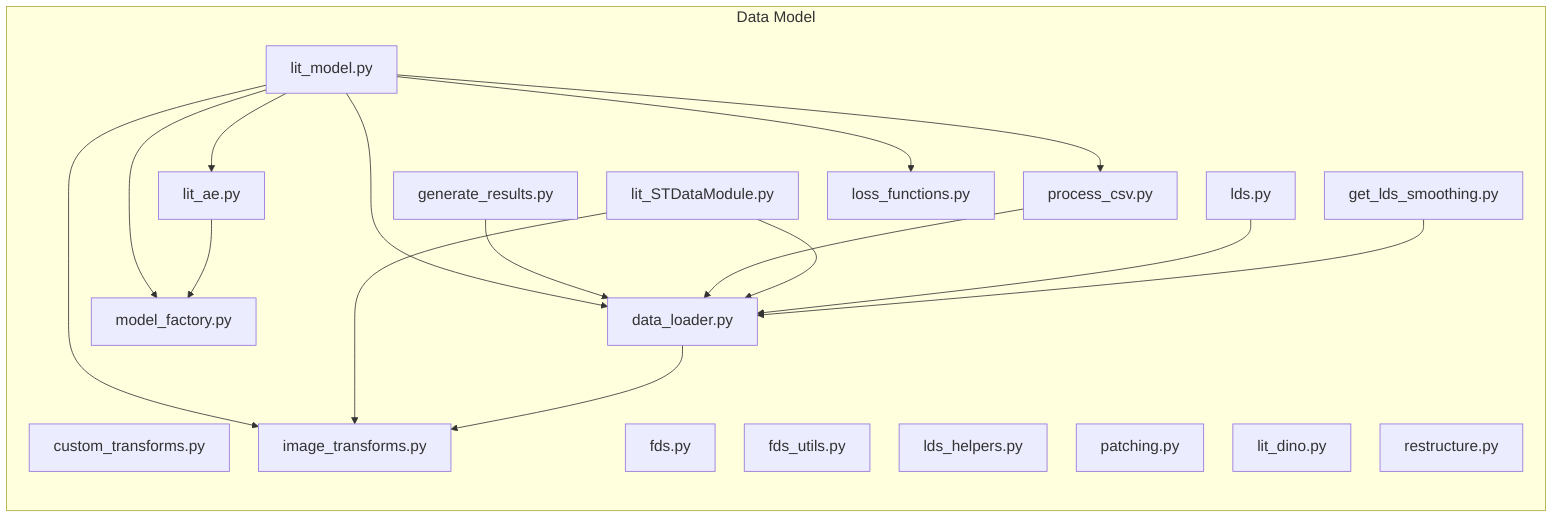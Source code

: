 %%{init:{
  "securityLevel":"loose",
  "flowchart":{"htmlLabels":true,"nodeSpacing":36,"rankSpacing":72,"useMaxWidth":true},
  "themeVariables":{"fontSize":"19px"}
}}%%
flowchart TB
subgraph Data_Model [Data Model]
  direction TB
  script_data_processing_custom_transforms_py[custom_transforms.py];
  script_data_processing_data_loader_py[data_loader.py];
  script_data_processing_fds_py[fds.py];
  script_data_processing_fds_utils_py[fds_utils.py];
  script_data_processing_get_lds_smoothing_py[get_lds_smoothing.py];
  script_data_processing_image_transforms_py[image_transforms.py];
  script_data_processing_lds_helpers_py[lds_helpers.py];
  script_data_processing_lds_py[lds.py];
  script_data_processing_lit_STDataModule_py[lit_STDataModule.py];
  script_data_processing_patching_py[patching.py];
  script_data_processing_process_csv_py[process_csv.py];
  script_model_generate_results_py[generate_results.py];
  script_model_lit_ae_py[lit_ae.py];
  script_model_lit_dino_py[lit_dino.py];
  script_model_lit_model_py[lit_model.py];
  script_model_loss_functions_py[loss_functions.py];
  script_model_model_factory_py[model_factory.py];
  script_model_restructure_py[restructure.py];
end

script_data_processing_data_loader_py --> script_data_processing_image_transforms_py;
script_data_processing_get_lds_smoothing_py --> script_data_processing_data_loader_py;
script_data_processing_lds_py --> script_data_processing_data_loader_py;
script_data_processing_lit_STDataModule_py --> script_data_processing_data_loader_py;
script_data_processing_lit_STDataModule_py --> script_data_processing_image_transforms_py;
script_data_processing_process_csv_py --> script_data_processing_data_loader_py;
script_model_generate_results_py --> script_data_processing_data_loader_py;
script_model_lit_ae_py --> script_model_model_factory_py;
script_model_lit_model_py --> script_data_processing_data_loader_py;
script_model_lit_model_py --> script_data_processing_image_transforms_py;
script_model_lit_model_py --> script_data_processing_process_csv_py;
script_model_lit_model_py --> script_model_lit_ae_py;
script_model_lit_model_py --> script_model_loss_functions_py;
script_model_lit_model_py --> script_model_model_factory_py;